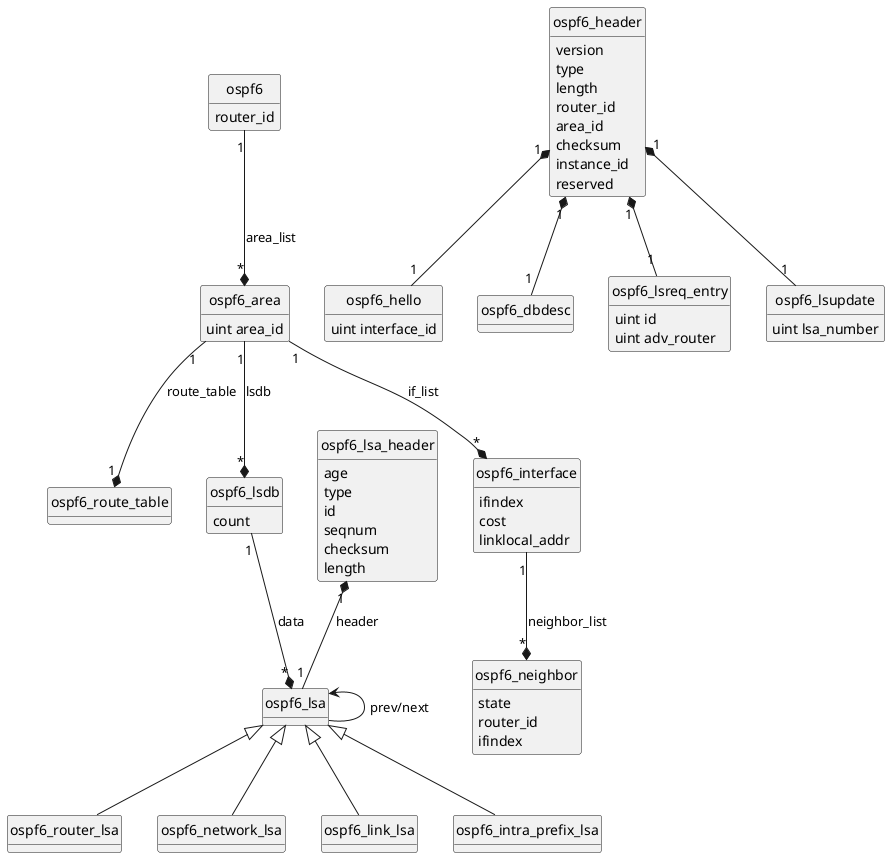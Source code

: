 @startuml

/' 
   ## Note to self
   ## <-- Implies that a pointer is being used 
   ## o-- Imples that no pointer is used

  ## C style class names are real structs out there in the wild	
  ## Java style class names are inline structs 
'/ 


' ### OSPF6_TOP ###
class ospf6 {
  router_id
}

ospf6 "1" --* "*" ospf6_area : area_list

' ### OSPF6_ROUTE ###
class ospf6_route_table {
}


' ### OSPF6_AREA ###
class ospf6_area {
	uint area_id
}

ospf6_area "1" --* "*" ospf6_lsdb : lsdb
ospf6_area "1" --* "*" ospf6_interface : if_list
ospf6_area "1" --* "1" ospf6_route_table : route_table


' ### OSPF6_INTERFACE
class ospf6_interface {
	ifindex
	cost
	linklocal_addr
}

ospf6_interface "1" --* "*" ospf6_neighbor : neighbor_list

' ### OSPF6_LSDB ###
class ospf6_lsdb {
	count 
}

ospf6_lsdb "1" --* "*" ospf6_lsa : data


' ### OSPF6_LSA (Link State Advertisment) ###

ospf6_lsa <-- ospf6_lsa : "prev/next"

ospf6_lsa_header "1" *-- "1" ospf6_lsa : header

class ospf6_lsa_header {
    age
    type
    id
    adv_router '(Advertising)
    seqnum
    checksum
    length
}

class ospf6_lsa {
}

' ### OSPF6_INTRA ###

class ospf6_router_lsa {
}

ospf6_lsa <|-- ospf6_router_lsa 

class ospf6_network_lsa {
}

ospf6_lsa <|-- ospf6_network_lsa

class ospf6_link_lsa {
}

ospf6_lsa <|-- ospf6_link_lsa

class ospf6_intra_prefix_lsa {
}

ospf6_lsa <|-- ospf6_intra_prefix_lsa


' ### OSPF_MESSAGE ###

class ospf6_header {
	 version 
	 type 
	 length
	 router_id
	 area_id
	 checksum
	 instance_id
	 reserved
}

class ospf6_hello {
	uint interface_id
}

ospf6_header "1" *-- "1" ospf6_hello

class ospf6_dbdesc {
}

ospf6_header "1" *-- "1" ospf6_dbdesc

class ospf6_lsreq_entry {
	uint id
	uint adv_router
}

ospf6_header "1" *-- "1" ospf6_lsreq_entry

class ospf6_lsupdate {
	uint lsa_number
}

ospf6_header "1" *-- "1" ospf6_lsupdate

' ### OSPF6_NEIGHBOR ###

class ospf6_neighbor {
	 state
	 router_id
	 ifindex
}





hide methods
hide circle
@enduml
